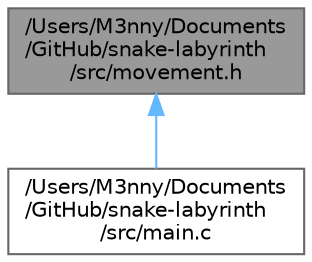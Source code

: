 digraph "/Users/M3nny/Documents/GitHub/snake-labyrinth/src/movement.h"
{
 // LATEX_PDF_SIZE
  bgcolor="transparent";
  edge [fontname=Helvetica,fontsize=10,labelfontname=Helvetica,labelfontsize=10];
  node [fontname=Helvetica,fontsize=10,shape=box,height=0.2,width=0.4];
  Node1 [label="/Users/M3nny/Documents\l/GitHub/snake-labyrinth\l/src/movement.h",height=0.2,width=0.4,color="gray40", fillcolor="grey60", style="filled", fontcolor="black",tooltip="Movimento di snake."];
  Node1 -> Node2 [dir="back",color="steelblue1",style="solid"];
  Node2 [label="/Users/M3nny/Documents\l/GitHub/snake-labyrinth\l/src/main.c",height=0.2,width=0.4,color="grey40", fillcolor="white", style="filled",URL="$main_8c.html",tooltip="File principale."];
}
